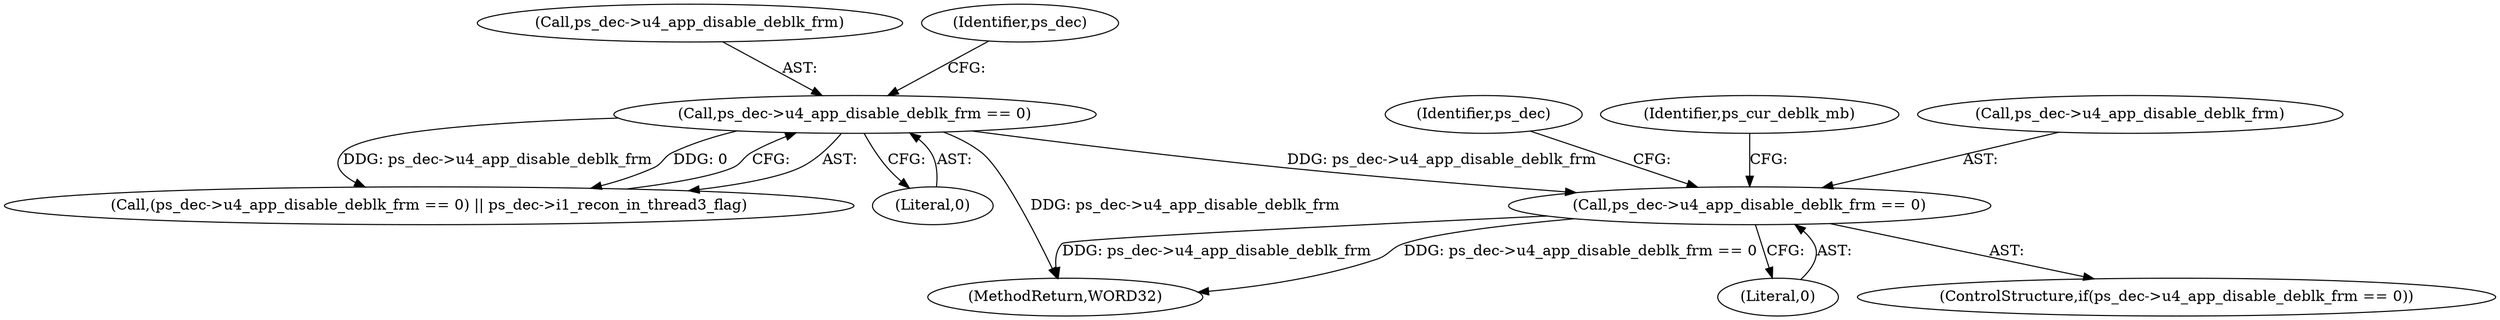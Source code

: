 digraph "0_Android_9a00f562a612d56e7b2b989d168647db900ba6cf@pointer" {
"1001167" [label="(Call,ps_dec->u4_app_disable_deblk_frm == 0)"];
"1000503" [label="(Call,ps_dec->u4_app_disable_deblk_frm == 0)"];
"1000504" [label="(Call,ps_dec->u4_app_disable_deblk_frm)"];
"1001184" [label="(Identifier,ps_dec)"];
"1001174" [label="(Identifier,ps_cur_deblk_mb)"];
"1000503" [label="(Call,ps_dec->u4_app_disable_deblk_frm == 0)"];
"1001168" [label="(Call,ps_dec->u4_app_disable_deblk_frm)"];
"1001450" [label="(MethodReturn,WORD32)"];
"1000509" [label="(Identifier,ps_dec)"];
"1001167" [label="(Call,ps_dec->u4_app_disable_deblk_frm == 0)"];
"1001171" [label="(Literal,0)"];
"1000502" [label="(Call,(ps_dec->u4_app_disable_deblk_frm == 0) || ps_dec->i1_recon_in_thread3_flag)"];
"1001166" [label="(ControlStructure,if(ps_dec->u4_app_disable_deblk_frm == 0))"];
"1000507" [label="(Literal,0)"];
"1001167" -> "1001166"  [label="AST: "];
"1001167" -> "1001171"  [label="CFG: "];
"1001168" -> "1001167"  [label="AST: "];
"1001171" -> "1001167"  [label="AST: "];
"1001174" -> "1001167"  [label="CFG: "];
"1001184" -> "1001167"  [label="CFG: "];
"1001167" -> "1001450"  [label="DDG: ps_dec->u4_app_disable_deblk_frm == 0"];
"1001167" -> "1001450"  [label="DDG: ps_dec->u4_app_disable_deblk_frm"];
"1000503" -> "1001167"  [label="DDG: ps_dec->u4_app_disable_deblk_frm"];
"1000503" -> "1000502"  [label="AST: "];
"1000503" -> "1000507"  [label="CFG: "];
"1000504" -> "1000503"  [label="AST: "];
"1000507" -> "1000503"  [label="AST: "];
"1000509" -> "1000503"  [label="CFG: "];
"1000502" -> "1000503"  [label="CFG: "];
"1000503" -> "1001450"  [label="DDG: ps_dec->u4_app_disable_deblk_frm"];
"1000503" -> "1000502"  [label="DDG: ps_dec->u4_app_disable_deblk_frm"];
"1000503" -> "1000502"  [label="DDG: 0"];
}
